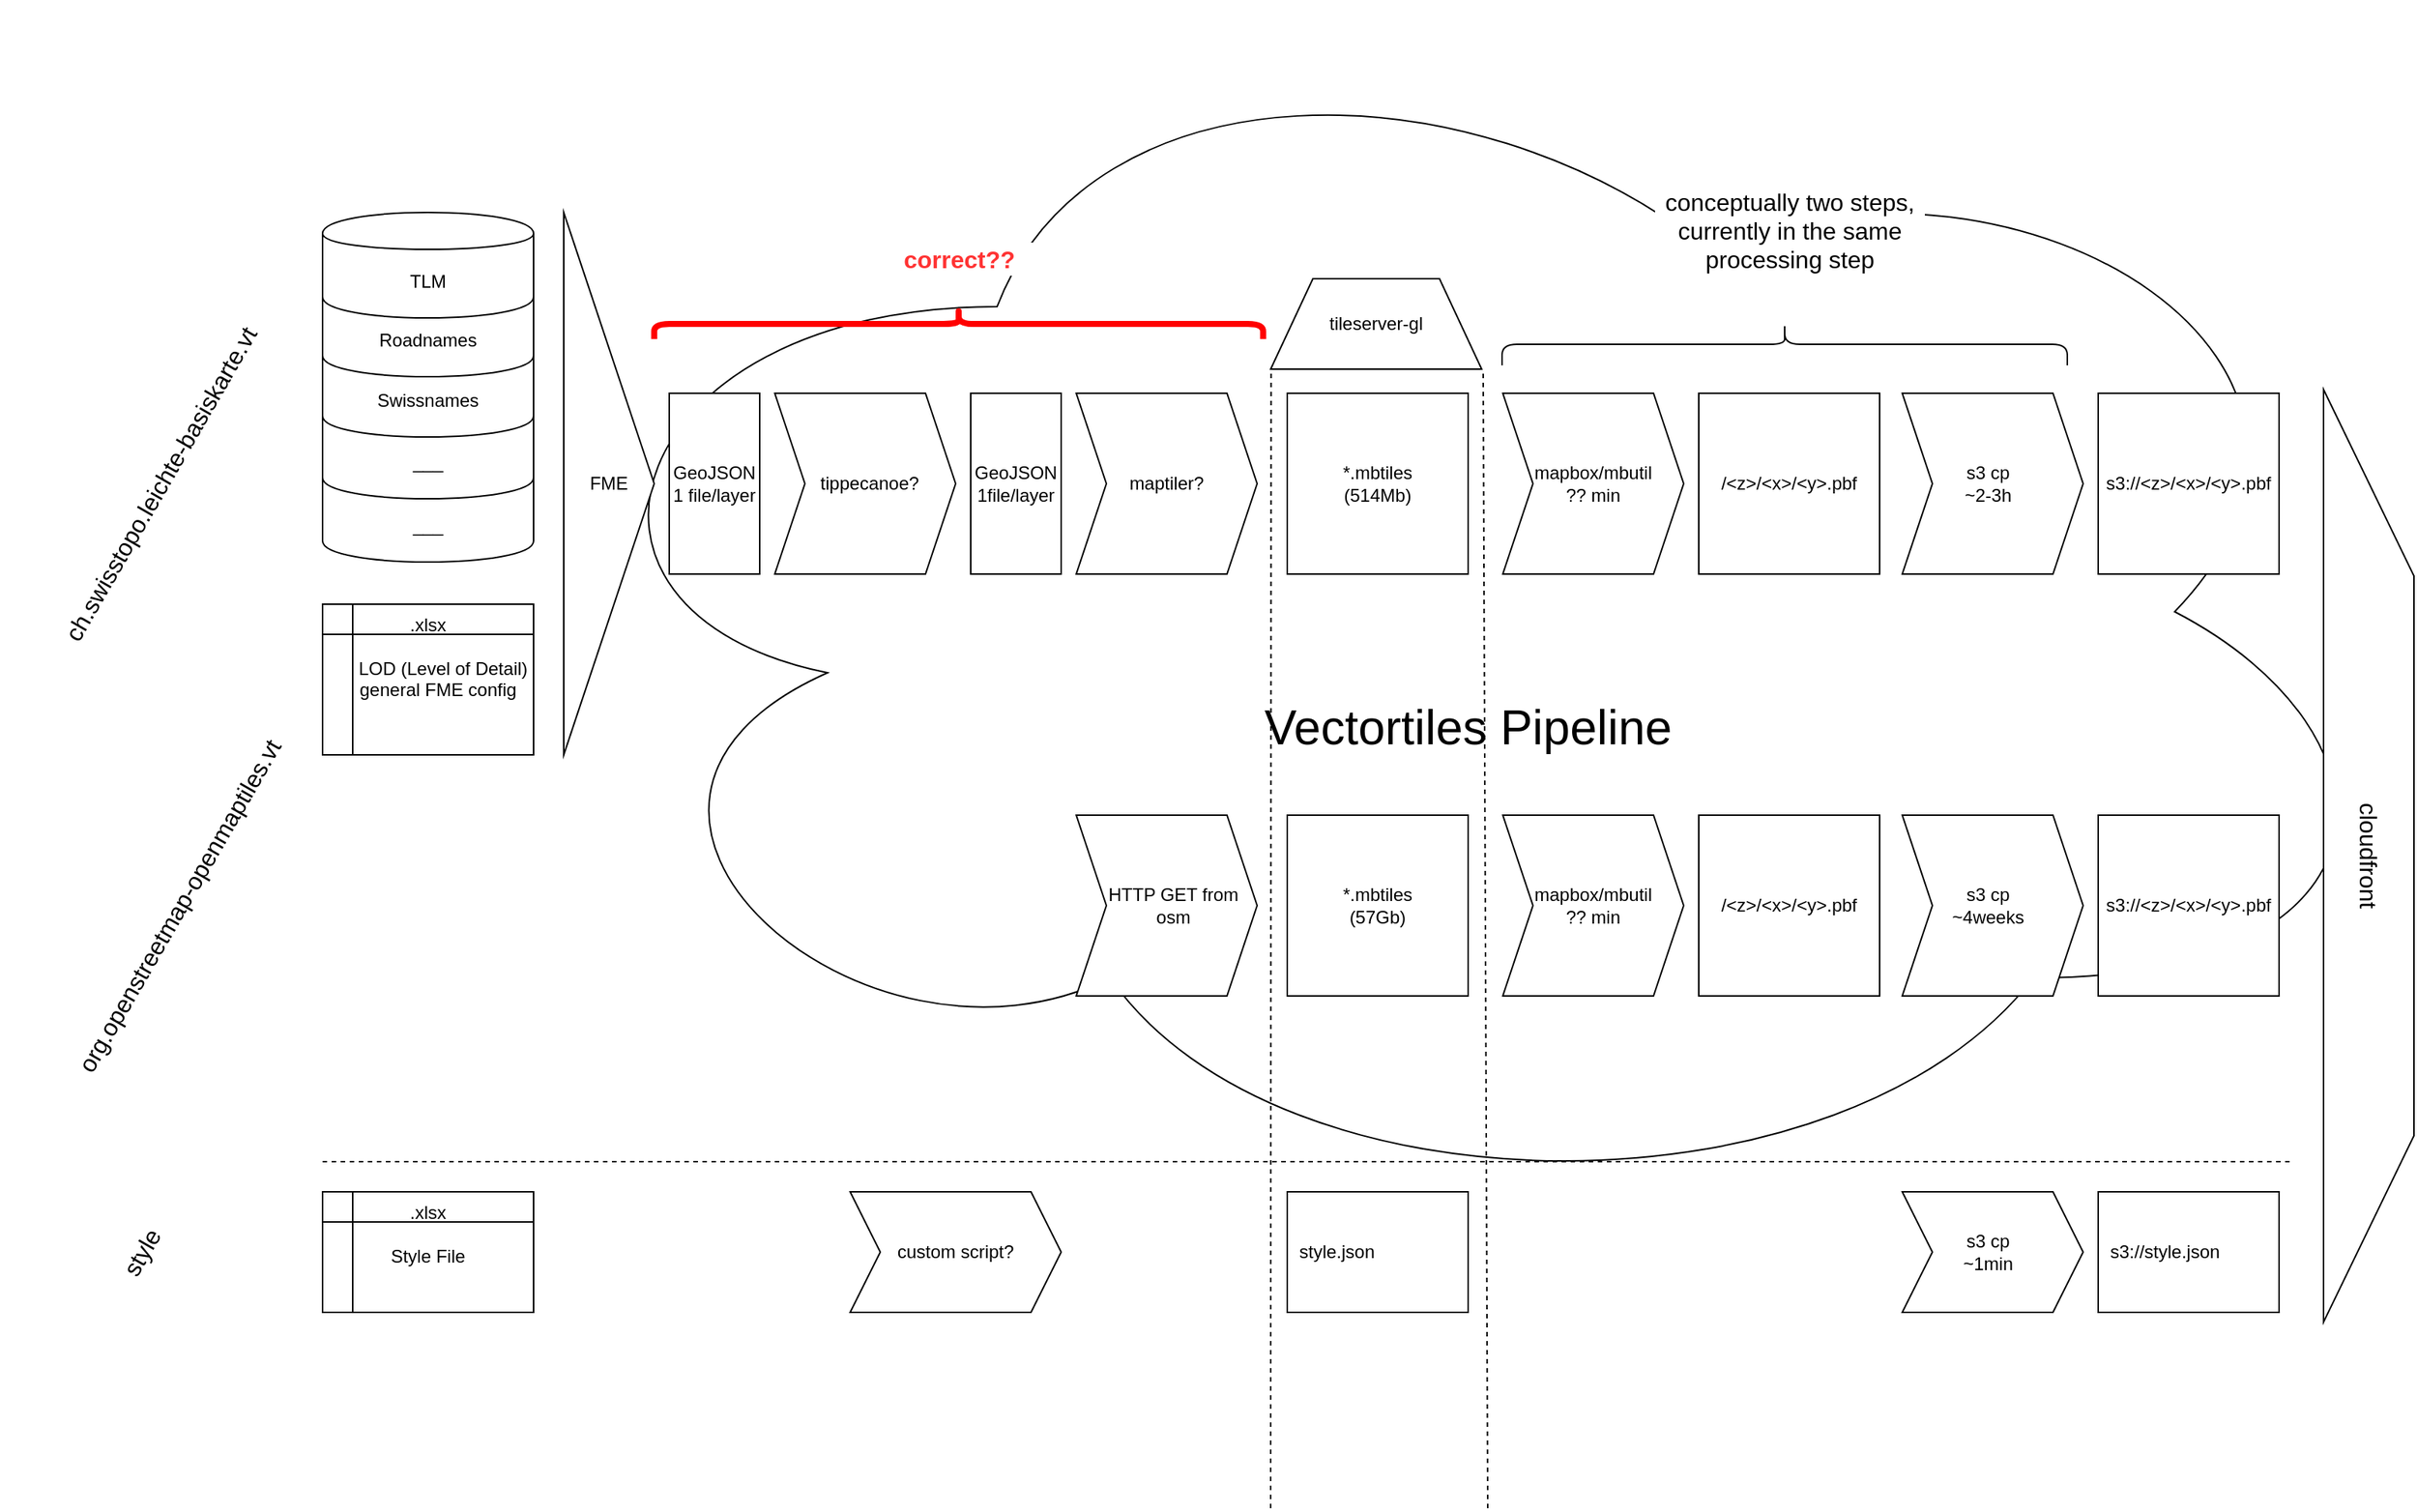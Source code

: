 <mxGraphModel dx="1973" dy="1340" grid="1" gridSize="10" guides="1" tooltips="1" connect="1" arrows="1" fold="1" page="1" pageScale="1" pageWidth="1654" pageHeight="1169" background="#ffffff"><root><mxCell id="0"/><mxCell id="1" parent="0"/><mxCell id="47" value="&lt;div&gt;&lt;br&gt;&lt;/div&gt;&lt;div&gt;&lt;br&gt;&lt;/div&gt;&lt;div&gt;&lt;br&gt;&lt;/div&gt;&lt;div&gt;&lt;br&gt;&lt;/div&gt;&lt;div&gt;Vectortiles Pipeline&lt;br&gt;&lt;/div&gt;" style="ellipse;shape=cloud;whiteSpace=wrap;html=1;fontSize=32;align=center;" vertex="1" parent="1"><mxGeometry x="370" y="10" width="1250" height="810" as="geometry"/></mxCell><mxCell id="7" value="" style="group" vertex="1" connectable="0" parent="1"><mxGeometry x="235" y="150" width="140" height="232" as="geometry"/></mxCell><mxCell id="2" value="___" style="shape=cylinder;whiteSpace=wrap;html=1;boundedLbl=1;" vertex="1" parent="7"><mxGeometry y="162" width="140" height="70" as="geometry"/></mxCell><mxCell id="3" value="___" style="shape=cylinder;whiteSpace=wrap;html=1;boundedLbl=1;" vertex="1" parent="7"><mxGeometry y="120" width="140" height="70" as="geometry"/></mxCell><mxCell id="4" value="Swissnames" style="shape=cylinder;whiteSpace=wrap;html=1;boundedLbl=1;" vertex="1" parent="7"><mxGeometry y="79" width="140" height="70" as="geometry"/></mxCell><mxCell id="5" value="Roadnames" style="shape=cylinder;whiteSpace=wrap;html=1;boundedLbl=1;" vertex="1" parent="7"><mxGeometry y="39" width="140" height="70" as="geometry"/></mxCell><mxCell id="6" value="TLM" style="shape=cylinder;whiteSpace=wrap;html=1;boundedLbl=1;" vertex="1" parent="7"><mxGeometry width="140" height="70" as="geometry"/></mxCell><mxCell id="9" value="&lt;div&gt;.xlsx&lt;br&gt;&lt;/div&gt;&lt;div&gt;&lt;br&gt;&lt;/div&gt;&lt;div&gt;&amp;nbsp;&amp;nbsp;&amp;nbsp;&amp;nbsp;&amp;nbsp; LOD (Level of Detail)&lt;/div&gt;&lt;div&gt;&amp;nbsp;&amp;nbsp;&amp;nbsp; general FME config&lt;br&gt;&lt;/div&gt;" style="shape=internalStorage;whiteSpace=wrap;html=1;verticalAlign=top;" vertex="1" parent="1"><mxGeometry x="235" y="410" width="140" height="100" as="geometry"/></mxCell><mxCell id="10" value="tippecanoe?" style="shape=step;perimeter=stepPerimeter;whiteSpace=wrap;html=1;fixedSize=1;spacingLeft=6;" vertex="1" parent="1"><mxGeometry x="535" y="270" width="120" height="120" as="geometry"/></mxCell><mxCell id="11" value="FME" style="triangle;whiteSpace=wrap;html=1;" vertex="1" parent="1"><mxGeometry x="395" y="150" width="60" height="360" as="geometry"/></mxCell><mxCell id="13" value="&lt;div&gt;GeoJSON&lt;/div&gt;&lt;div&gt;1 file/layer&lt;br&gt;&lt;/div&gt;" style="rounded=0;whiteSpace=wrap;html=1;" vertex="1" parent="1"><mxGeometry x="465" y="270" width="60" height="120" as="geometry"/></mxCell><mxCell id="14" value="&lt;div&gt;*.mbtiles&lt;/div&gt;&lt;div&gt;(514Mb)&lt;br&gt;&lt;/div&gt;" style="rounded=0;whiteSpace=wrap;html=1;" vertex="1" parent="1"><mxGeometry x="875" y="270" width="120" height="120" as="geometry"/></mxCell><mxCell id="15" value="&lt;div&gt;mapbox/mbutil&lt;/div&gt;&lt;div align=&quot;center&quot;&gt;?? min&lt;br&gt;&lt;/div&gt;" style="shape=step;perimeter=stepPerimeter;whiteSpace=wrap;html=1;fixedSize=1;spacingRight=6;align=center;spacingLeft=6;" vertex="1" parent="1"><mxGeometry x="1018" y="270" width="120" height="120" as="geometry"/></mxCell><mxCell id="16" value="&lt;div&gt;/&amp;lt;z&amp;gt;/&amp;lt;x&amp;gt;/&amp;lt;y&amp;gt;.pbf&lt;/div&gt;" style="rounded=0;whiteSpace=wrap;html=1;" vertex="1" parent="1"><mxGeometry x="1148" y="270" width="120" height="120" as="geometry"/></mxCell><mxCell id="17" value="&lt;div&gt;GeoJSON&lt;/div&gt;&lt;div&gt;1file/layer&lt;br&gt;&lt;/div&gt;" style="rounded=0;whiteSpace=wrap;html=1;" vertex="1" parent="1"><mxGeometry x="665" y="270" width="60" height="120" as="geometry"/></mxCell><mxCell id="18" value="maptiler?" style="shape=step;perimeter=stepPerimeter;whiteSpace=wrap;html=1;fixedSize=1;" vertex="1" parent="1"><mxGeometry x="735" y="270" width="120" height="120" as="geometry"/></mxCell><mxCell id="23" value="tileserver-gl" style="shape=trapezoid;perimeter=trapezoidPerimeter;whiteSpace=wrap;html=1;align=center;" vertex="1" parent="1"><mxGeometry x="864" y="194" width="140" height="60" as="geometry"/></mxCell><mxCell id="24" value="&lt;div&gt;s3 cp&lt;/div&gt;~2-3h" style="shape=step;perimeter=stepPerimeter;whiteSpace=wrap;html=1;fixedSize=1;spacingRight=6;align=center;" vertex="1" parent="1"><mxGeometry x="1283" y="270" width="120" height="120" as="geometry"/></mxCell><mxCell id="25" value="s3://&amp;lt;z&amp;gt;/&amp;lt;x&amp;gt;/&amp;lt;y&amp;gt;.pbf" style="rounded=0;whiteSpace=wrap;html=1;" vertex="1" parent="1"><mxGeometry x="1413" y="270" width="120" height="120" as="geometry"/></mxCell><mxCell id="8" value=".xlsx&lt;br&gt;&lt;div&gt;&lt;br&gt;&lt;/div&gt;&lt;div&gt;Style File&lt;/div&gt;" style="shape=internalStorage;whiteSpace=wrap;html=1;verticalAlign=top;" vertex="1" parent="1"><mxGeometry x="235" y="800" width="140" height="80" as="geometry"/></mxCell><mxCell id="19" value="custom script?" style="shape=step;perimeter=stepPerimeter;whiteSpace=wrap;html=1;fixedSize=1;" vertex="1" parent="1"><mxGeometry x="585" y="800" width="140" height="80" as="geometry"/></mxCell><mxCell id="21" value="style.json" style="rounded=0;whiteSpace=wrap;html=1;align=left;spacingLeft=6;" vertex="1" parent="1"><mxGeometry x="875" y="800" width="120" height="80" as="geometry"/></mxCell><mxCell id="22" value="" style="endArrow=none;dashed=1;html=1;" edge="1" parent="1"><mxGeometry width="50" height="50" relative="1" as="geometry"><mxPoint x="235" y="780" as="sourcePoint"/><mxPoint x="1540" y="780" as="targetPoint"/></mxGeometry></mxCell><mxCell id="36" value="&lt;div&gt;s3 cp&lt;/div&gt;~1min" style="shape=step;perimeter=stepPerimeter;whiteSpace=wrap;html=1;fixedSize=1;spacingRight=6;align=center;" vertex="1" parent="1"><mxGeometry x="1283" y="800" width="120" height="80" as="geometry"/></mxCell><mxCell id="37" value="s3://style.json" style="rounded=0;whiteSpace=wrap;html=1;align=left;spacingLeft=6;" vertex="1" parent="1"><mxGeometry x="1413" y="800" width="120" height="80" as="geometry"/></mxCell><mxCell id="38" value="" style="endArrow=none;dashed=1;html=1;entryX=0.002;entryY=1.006;entryPerimeter=0;" edge="1" parent="1" target="23"><mxGeometry width="50" height="50" relative="1" as="geometry"><mxPoint x="864" y="1010" as="sourcePoint"/><mxPoint x="864" y="260" as="targetPoint"/></mxGeometry></mxCell><mxCell id="30" value="&lt;div&gt;*.mbtiles&lt;/div&gt;(57Gb)" style="rounded=0;whiteSpace=wrap;html=1;" vertex="1" parent="1"><mxGeometry x="875" y="550" width="120" height="120" as="geometry"/></mxCell><mxCell id="31" value="s3://&amp;lt;z&amp;gt;/&amp;lt;x&amp;gt;/&amp;lt;y&amp;gt;.pbf" style="rounded=0;whiteSpace=wrap;html=1;" vertex="1" parent="1"><mxGeometry x="1413" y="550" width="120" height="120" as="geometry"/></mxCell><mxCell id="32" value="&lt;div&gt;mapbox/mbutil&lt;/div&gt;?? min" style="shape=step;perimeter=stepPerimeter;whiteSpace=wrap;html=1;fixedSize=1;spacingRight=6;align=center;spacingLeft=6;" vertex="1" parent="1"><mxGeometry x="1018" y="550" width="120" height="120" as="geometry"/></mxCell><mxCell id="33" value="&lt;div&gt;/&amp;lt;z&amp;gt;/&amp;lt;x&amp;gt;/&amp;lt;y&amp;gt;.pbf&lt;/div&gt;" style="rounded=0;whiteSpace=wrap;html=1;" vertex="1" parent="1"><mxGeometry x="1148" y="550" width="120" height="120" as="geometry"/></mxCell><mxCell id="34" value="&lt;div&gt;s3 cp&lt;/div&gt;~4weeks" style="shape=step;perimeter=stepPerimeter;whiteSpace=wrap;html=1;fixedSize=1;spacingRight=6;align=center;" vertex="1" parent="1"><mxGeometry x="1283" y="550" width="120" height="120" as="geometry"/></mxCell><mxCell id="39" value="" style="endArrow=none;dashed=1;html=1;entryX=1.007;entryY=1;entryPerimeter=0;" edge="1" parent="1" target="23"><mxGeometry width="50" height="50" relative="1" as="geometry"><mxPoint x="1008" y="1010" as="sourcePoint"/><mxPoint x="873.588" y="259.529" as="targetPoint"/></mxGeometry></mxCell><mxCell id="40" value="&lt;div&gt;HTTP GET from&lt;/div&gt;&lt;div&gt;osm&lt;br&gt;&lt;/div&gt;" style="shape=step;perimeter=stepPerimeter;whiteSpace=wrap;html=1;fixedSize=1;spacingLeft=9;" vertex="1" parent="1"><mxGeometry x="735" y="550" width="120" height="120" as="geometry"/></mxCell><mxCell id="41" value="&lt;div&gt;ch.swisstopo.leichte-basiskarte.vt&lt;/div&gt;" style="text;html=1;strokeColor=none;fillColor=none;align=center;verticalAlign=middle;whiteSpace=wrap;rounded=0;rotation=-60;fontSize=16;" vertex="1" parent="1"><mxGeometry x="-50" y="310" width="355" height="40" as="geometry"/></mxCell><mxCell id="42" value="&lt;div&gt;org.openstreetmap-openmaptiles.vt&lt;/div&gt;" style="text;html=1;strokeColor=none;fillColor=none;align=center;verticalAlign=middle;whiteSpace=wrap;rounded=0;rotation=-60;fontSize=16;" vertex="1" parent="1"><mxGeometry x="5" y="590" width="270" height="40" as="geometry"/></mxCell><mxCell id="43" value="style" style="text;html=1;strokeColor=none;fillColor=none;align=center;verticalAlign=middle;whiteSpace=wrap;rounded=0;rotation=-60;fontSize=16;" vertex="1" parent="1"><mxGeometry x="-20" y="820" width="270" height="40" as="geometry"/></mxCell><mxCell id="44" value="cloudfront" style="shape=trapezoid;perimeter=trapezoidPerimeter;whiteSpace=wrap;html=1;fontSize=16;align=center;rotation=90;" vertex="1" parent="1"><mxGeometry x="1283" y="547" width="619" height="60" as="geometry"/></mxCell><mxCell id="45" value="" style="shape=curlyBracket;whiteSpace=wrap;html=1;rounded=1;fontSize=16;align=center;rotation=90;verticalAlign=middle;" vertex="1" parent="1"><mxGeometry x="1191" y="50" width="28" height="375" as="geometry"/></mxCell><mxCell id="46" value="conceptually two steps, currently in the same processing step" style="text;html=1;strokeColor=none;fillColor=#ffffff;align=center;verticalAlign=middle;whiteSpace=wrap;rounded=0;fontSize=16;" vertex="1" parent="1"><mxGeometry x="1119" y="120" width="179" height="84" as="geometry"/></mxCell><mxCell id="48" value="" style="shape=curlyBracket;whiteSpace=wrap;html=1;rounded=1;fillColor=#ffffff;fontSize=32;align=center;rotation=90;fontColor=#000000;strokeColor=#FF0000;strokeWidth=4;" vertex="1" parent="1"><mxGeometry x="647" y="22" width="20" height="404" as="geometry"/></mxCell><mxCell id="49" value="correct??" style="text;html=1;strokeColor=none;fillColor=#ffffff;align=center;verticalAlign=middle;whiteSpace=wrap;rounded=0;fontSize=16;fontColor=#FF3333;fontStyle=1" vertex="1" parent="1"><mxGeometry x="568" y="170" width="179" height="22" as="geometry"/></mxCell></root></mxGraphModel>